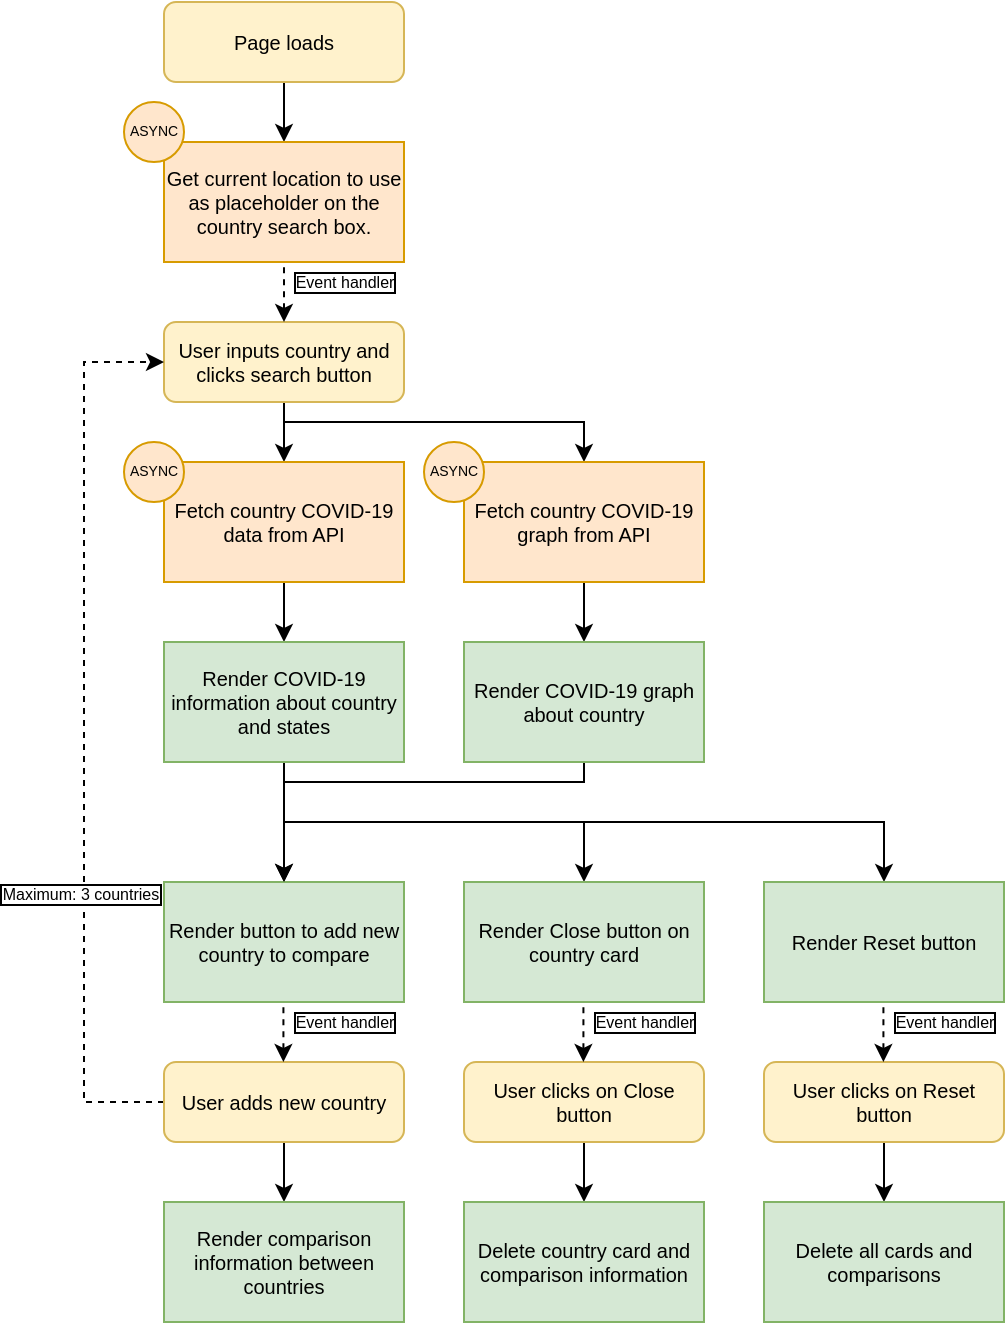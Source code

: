 <mxfile version="14.8.6" type="github">
  <diagram id="C5RBs43oDa-KdzZeNtuy" name="Page-1">
    <mxGraphModel dx="1181" dy="663" grid="1" gridSize="10" guides="1" tooltips="1" connect="1" arrows="1" fold="1" page="1" pageScale="1" pageWidth="827" pageHeight="1169" math="0" shadow="0">
      <root>
        <mxCell id="WIyWlLk6GJQsqaUBKTNV-0" />
        <mxCell id="WIyWlLk6GJQsqaUBKTNV-1" parent="WIyWlLk6GJQsqaUBKTNV-0" />
        <mxCell id="nCoyNoLL6VT5nCh0kXBd-9" style="edgeStyle=orthogonalEdgeStyle;rounded=0;orthogonalLoop=1;jettySize=auto;html=1;exitX=0.5;exitY=1;exitDx=0;exitDy=0;fontSize=7;" edge="1" parent="WIyWlLk6GJQsqaUBKTNV-1" source="WIyWlLk6GJQsqaUBKTNV-3" target="nCoyNoLL6VT5nCh0kXBd-0">
          <mxGeometry relative="1" as="geometry" />
        </mxCell>
        <mxCell id="WIyWlLk6GJQsqaUBKTNV-3" value="Page loads" style="rounded=1;whiteSpace=wrap;html=1;fontSize=10;glass=0;strokeWidth=1;shadow=0;fillColor=#fff2cc;strokeColor=#d6b656;" parent="WIyWlLk6GJQsqaUBKTNV-1" vertex="1">
          <mxGeometry x="160" y="100" width="120" height="40" as="geometry" />
        </mxCell>
        <mxCell id="nCoyNoLL6VT5nCh0kXBd-0" value="Get current location to use as placeholder on the country search box." style="rounded=0;whiteSpace=wrap;html=1;fontSize=10;fillColor=#ffe6cc;strokeColor=#d79b00;" vertex="1" parent="WIyWlLk6GJQsqaUBKTNV-1">
          <mxGeometry x="160" y="170" width="120" height="60" as="geometry" />
        </mxCell>
        <mxCell id="nCoyNoLL6VT5nCh0kXBd-2" value="ASYNC" style="ellipse;whiteSpace=wrap;html=1;aspect=fixed;fontSize=7;fillColor=#ffe6cc;strokeColor=#d79b00;" vertex="1" parent="WIyWlLk6GJQsqaUBKTNV-1">
          <mxGeometry x="140" y="150" width="30" height="30" as="geometry" />
        </mxCell>
        <mxCell id="nCoyNoLL6VT5nCh0kXBd-8" style="edgeStyle=orthogonalEdgeStyle;rounded=0;orthogonalLoop=1;jettySize=auto;html=1;exitX=0.5;exitY=1;exitDx=0;exitDy=0;entryX=0.5;entryY=0;entryDx=0;entryDy=0;fontSize=7;" edge="1" parent="WIyWlLk6GJQsqaUBKTNV-1" source="nCoyNoLL6VT5nCh0kXBd-4" target="nCoyNoLL6VT5nCh0kXBd-6">
          <mxGeometry relative="1" as="geometry" />
        </mxCell>
        <mxCell id="nCoyNoLL6VT5nCh0kXBd-18" style="edgeStyle=orthogonalEdgeStyle;rounded=0;orthogonalLoop=1;jettySize=auto;html=1;exitX=0.5;exitY=1;exitDx=0;exitDy=0;fontSize=7;startArrow=none;startFill=0;" edge="1" parent="WIyWlLk6GJQsqaUBKTNV-1" source="nCoyNoLL6VT5nCh0kXBd-4" target="nCoyNoLL6VT5nCh0kXBd-16">
          <mxGeometry relative="1" as="geometry">
            <Array as="points">
              <mxPoint x="220" y="310" />
              <mxPoint x="370" y="310" />
            </Array>
          </mxGeometry>
        </mxCell>
        <mxCell id="nCoyNoLL6VT5nCh0kXBd-4" value="User inputs country and clicks search button" style="rounded=1;whiteSpace=wrap;html=1;fontSize=10;glass=0;strokeWidth=1;shadow=0;fillColor=#fff2cc;strokeColor=#d6b656;" vertex="1" parent="WIyWlLk6GJQsqaUBKTNV-1">
          <mxGeometry x="160" y="260" width="120" height="40" as="geometry" />
        </mxCell>
        <mxCell id="nCoyNoLL6VT5nCh0kXBd-5" value="Event handler" style="endArrow=none;dashed=1;html=1;fontSize=8;exitX=0.5;exitY=0;exitDx=0;exitDy=0;entryX=0.5;entryY=1;entryDx=0;entryDy=0;startArrow=classic;startFill=1;labelBorderColor=#000000;" edge="1" parent="WIyWlLk6GJQsqaUBKTNV-1" source="nCoyNoLL6VT5nCh0kXBd-4" target="nCoyNoLL6VT5nCh0kXBd-0">
          <mxGeometry x="0.333" y="-30" width="50" height="50" relative="1" as="geometry">
            <mxPoint x="370" y="310" as="sourcePoint" />
            <mxPoint x="420" y="260" as="targetPoint" />
            <mxPoint as="offset" />
          </mxGeometry>
        </mxCell>
        <mxCell id="nCoyNoLL6VT5nCh0kXBd-12" style="edgeStyle=orthogonalEdgeStyle;rounded=0;orthogonalLoop=1;jettySize=auto;html=1;exitX=0.5;exitY=1;exitDx=0;exitDy=0;fontSize=7;startArrow=none;startFill=0;" edge="1" parent="WIyWlLk6GJQsqaUBKTNV-1" source="nCoyNoLL6VT5nCh0kXBd-6" target="nCoyNoLL6VT5nCh0kXBd-11">
          <mxGeometry relative="1" as="geometry" />
        </mxCell>
        <mxCell id="nCoyNoLL6VT5nCh0kXBd-6" value="Fetch country COVID-19 data from API" style="rounded=0;whiteSpace=wrap;html=1;fontSize=10;fillColor=#ffe6cc;strokeColor=#d79b00;" vertex="1" parent="WIyWlLk6GJQsqaUBKTNV-1">
          <mxGeometry x="160" y="330" width="120" height="60" as="geometry" />
        </mxCell>
        <mxCell id="nCoyNoLL6VT5nCh0kXBd-7" value="ASYNC" style="ellipse;whiteSpace=wrap;html=1;aspect=fixed;fontSize=7;fillColor=#ffe6cc;strokeColor=#d79b00;" vertex="1" parent="WIyWlLk6GJQsqaUBKTNV-1">
          <mxGeometry x="140" y="320" width="30" height="30" as="geometry" />
        </mxCell>
        <mxCell id="nCoyNoLL6VT5nCh0kXBd-14" style="edgeStyle=orthogonalEdgeStyle;rounded=0;orthogonalLoop=1;jettySize=auto;html=1;exitX=0.5;exitY=1;exitDx=0;exitDy=0;entryX=0.5;entryY=0;entryDx=0;entryDy=0;fontSize=7;startArrow=none;startFill=0;" edge="1" parent="WIyWlLk6GJQsqaUBKTNV-1" source="nCoyNoLL6VT5nCh0kXBd-11" target="nCoyNoLL6VT5nCh0kXBd-13">
          <mxGeometry relative="1" as="geometry" />
        </mxCell>
        <mxCell id="nCoyNoLL6VT5nCh0kXBd-26" style="edgeStyle=orthogonalEdgeStyle;rounded=0;orthogonalLoop=1;jettySize=auto;html=1;exitX=0.5;exitY=1;exitDx=0;exitDy=0;entryX=0.5;entryY=0;entryDx=0;entryDy=0;fontSize=8;startArrow=none;startFill=0;" edge="1" parent="WIyWlLk6GJQsqaUBKTNV-1" source="nCoyNoLL6VT5nCh0kXBd-11" target="nCoyNoLL6VT5nCh0kXBd-23">
          <mxGeometry relative="1" as="geometry" />
        </mxCell>
        <mxCell id="nCoyNoLL6VT5nCh0kXBd-27" style="edgeStyle=orthogonalEdgeStyle;rounded=0;orthogonalLoop=1;jettySize=auto;html=1;exitX=0.5;exitY=1;exitDx=0;exitDy=0;fontSize=8;startArrow=none;startFill=0;" edge="1" parent="WIyWlLk6GJQsqaUBKTNV-1" source="nCoyNoLL6VT5nCh0kXBd-11" target="nCoyNoLL6VT5nCh0kXBd-25">
          <mxGeometry relative="1" as="geometry" />
        </mxCell>
        <mxCell id="nCoyNoLL6VT5nCh0kXBd-11" value="&lt;span style=&quot;color: rgb(0 , 0 , 0) ; font-family: &amp;#34;helvetica&amp;#34; ; font-size: 10px ; font-style: normal ; font-weight: 400 ; letter-spacing: normal ; text-align: center ; text-indent: 0px ; text-transform: none ; word-spacing: 0px ; display: inline ; float: none&quot;&gt;Render COVID-19 information about country and states&lt;/span&gt;" style="rounded=0;whiteSpace=wrap;html=1;fontSize=7;fillColor=#d5e8d4;strokeColor=#82b366;labelBackgroundColor=none;" vertex="1" parent="WIyWlLk6GJQsqaUBKTNV-1">
          <mxGeometry x="160" y="420" width="120" height="60" as="geometry" />
        </mxCell>
        <mxCell id="nCoyNoLL6VT5nCh0kXBd-15" style="edgeStyle=orthogonalEdgeStyle;rounded=0;orthogonalLoop=1;jettySize=auto;html=1;exitX=0;exitY=0.5;exitDx=0;exitDy=0;entryX=0;entryY=0.5;entryDx=0;entryDy=0;fontSize=7;startArrow=none;startFill=0;dashed=1;" edge="1" parent="WIyWlLk6GJQsqaUBKTNV-1" source="nCoyNoLL6VT5nCh0kXBd-28" target="nCoyNoLL6VT5nCh0kXBd-4">
          <mxGeometry relative="1" as="geometry">
            <Array as="points">
              <mxPoint x="120" y="650" />
              <mxPoint x="120" y="280" />
            </Array>
          </mxGeometry>
        </mxCell>
        <mxCell id="nCoyNoLL6VT5nCh0kXBd-22" value="Maximum: 3 countries" style="edgeLabel;html=1;align=center;verticalAlign=middle;resizable=0;points=[];fontSize=8;labelBackgroundColor=#ffffff;labelBorderColor=#000000;" vertex="1" connectable="0" parent="nCoyNoLL6VT5nCh0kXBd-15">
          <mxGeometry x="0.181" y="2" relative="1" as="geometry">
            <mxPoint y="121" as="offset" />
          </mxGeometry>
        </mxCell>
        <mxCell id="nCoyNoLL6VT5nCh0kXBd-13" value="&lt;span style=&quot;color: rgb(0 , 0 , 0) ; font-family: &amp;#34;helvetica&amp;#34; ; font-size: 10px ; font-style: normal ; font-weight: 400 ; letter-spacing: normal ; text-align: center ; text-indent: 0px ; text-transform: none ; word-spacing: 0px ; display: inline ; float: none&quot;&gt;Render button to add new country to compare&lt;/span&gt;" style="rounded=0;whiteSpace=wrap;html=1;fontSize=7;fillColor=#d5e8d4;strokeColor=#82b366;labelBackgroundColor=none;" vertex="1" parent="WIyWlLk6GJQsqaUBKTNV-1">
          <mxGeometry x="160" y="540" width="120" height="60" as="geometry" />
        </mxCell>
        <mxCell id="nCoyNoLL6VT5nCh0kXBd-20" style="edgeStyle=orthogonalEdgeStyle;rounded=0;orthogonalLoop=1;jettySize=auto;html=1;exitX=0.5;exitY=1;exitDx=0;exitDy=0;entryX=0.5;entryY=0;entryDx=0;entryDy=0;fontSize=7;startArrow=none;startFill=0;" edge="1" parent="WIyWlLk6GJQsqaUBKTNV-1" source="nCoyNoLL6VT5nCh0kXBd-16" target="nCoyNoLL6VT5nCh0kXBd-19">
          <mxGeometry relative="1" as="geometry" />
        </mxCell>
        <mxCell id="nCoyNoLL6VT5nCh0kXBd-16" value="Fetch country COVID-19 graph from API" style="rounded=0;whiteSpace=wrap;html=1;fontSize=10;fillColor=#ffe6cc;strokeColor=#d79b00;" vertex="1" parent="WIyWlLk6GJQsqaUBKTNV-1">
          <mxGeometry x="310" y="330" width="120" height="60" as="geometry" />
        </mxCell>
        <mxCell id="nCoyNoLL6VT5nCh0kXBd-17" value="ASYNC" style="ellipse;whiteSpace=wrap;html=1;aspect=fixed;fontSize=7;fillColor=#ffe6cc;strokeColor=#d79b00;" vertex="1" parent="WIyWlLk6GJQsqaUBKTNV-1">
          <mxGeometry x="290" y="320" width="30" height="30" as="geometry" />
        </mxCell>
        <mxCell id="nCoyNoLL6VT5nCh0kXBd-21" style="edgeStyle=orthogonalEdgeStyle;rounded=0;orthogonalLoop=1;jettySize=auto;html=1;exitX=0.5;exitY=1;exitDx=0;exitDy=0;fontSize=7;startArrow=none;startFill=0;" edge="1" parent="WIyWlLk6GJQsqaUBKTNV-1" source="nCoyNoLL6VT5nCh0kXBd-19" target="nCoyNoLL6VT5nCh0kXBd-13">
          <mxGeometry relative="1" as="geometry">
            <Array as="points">
              <mxPoint x="370" y="490" />
              <mxPoint x="220" y="490" />
            </Array>
          </mxGeometry>
        </mxCell>
        <mxCell id="nCoyNoLL6VT5nCh0kXBd-19" value="&lt;span style=&quot;color: rgb(0 , 0 , 0) ; font-family: &amp;#34;helvetica&amp;#34; ; font-size: 10px ; font-style: normal ; font-weight: 400 ; letter-spacing: normal ; text-align: center ; text-indent: 0px ; text-transform: none ; word-spacing: 0px ; display: inline ; float: none&quot;&gt;Render COVID-19 graph about country&lt;/span&gt;" style="rounded=0;whiteSpace=wrap;html=1;fontSize=7;fillColor=#d5e8d4;strokeColor=#82b366;labelBackgroundColor=none;" vertex="1" parent="WIyWlLk6GJQsqaUBKTNV-1">
          <mxGeometry x="310" y="420" width="120" height="60" as="geometry" />
        </mxCell>
        <mxCell id="nCoyNoLL6VT5nCh0kXBd-23" value="&lt;span style=&quot;color: rgb(0 , 0 , 0) ; font-family: &amp;#34;helvetica&amp;#34; ; font-size: 10px ; font-style: normal ; font-weight: 400 ; letter-spacing: normal ; text-align: center ; text-indent: 0px ; text-transform: none ; word-spacing: 0px ; display: inline ; float: none&quot;&gt;Render Close button on country card&lt;/span&gt;" style="rounded=0;whiteSpace=wrap;html=1;fontSize=7;fillColor=#d5e8d4;strokeColor=#82b366;labelBackgroundColor=none;" vertex="1" parent="WIyWlLk6GJQsqaUBKTNV-1">
          <mxGeometry x="310" y="540" width="120" height="60" as="geometry" />
        </mxCell>
        <mxCell id="nCoyNoLL6VT5nCh0kXBd-25" value="&lt;span style=&quot;color: rgb(0 , 0 , 0) ; font-family: &amp;#34;helvetica&amp;#34; ; font-size: 10px ; font-style: normal ; font-weight: 400 ; letter-spacing: normal ; text-align: center ; text-indent: 0px ; text-transform: none ; word-spacing: 0px ; display: inline ; float: none&quot;&gt;Render Reset button&lt;/span&gt;" style="rounded=0;whiteSpace=wrap;html=1;fontSize=7;fillColor=#d5e8d4;strokeColor=#82b366;labelBackgroundColor=none;" vertex="1" parent="WIyWlLk6GJQsqaUBKTNV-1">
          <mxGeometry x="460" y="540" width="120" height="60" as="geometry" />
        </mxCell>
        <mxCell id="nCoyNoLL6VT5nCh0kXBd-31" style="edgeStyle=orthogonalEdgeStyle;rounded=0;orthogonalLoop=1;jettySize=auto;html=1;exitX=0.5;exitY=1;exitDx=0;exitDy=0;entryX=0.5;entryY=0;entryDx=0;entryDy=0;fontSize=8;startArrow=none;startFill=0;" edge="1" parent="WIyWlLk6GJQsqaUBKTNV-1" source="nCoyNoLL6VT5nCh0kXBd-28" target="nCoyNoLL6VT5nCh0kXBd-30">
          <mxGeometry relative="1" as="geometry" />
        </mxCell>
        <mxCell id="nCoyNoLL6VT5nCh0kXBd-28" value="User adds new country" style="rounded=1;whiteSpace=wrap;html=1;fontSize=10;glass=0;strokeWidth=1;shadow=0;fillColor=#fff2cc;strokeColor=#d6b656;" vertex="1" parent="WIyWlLk6GJQsqaUBKTNV-1">
          <mxGeometry x="160" y="630" width="120" height="40" as="geometry" />
        </mxCell>
        <mxCell id="nCoyNoLL6VT5nCh0kXBd-29" value="Event handler" style="endArrow=none;dashed=1;html=1;fontSize=8;exitX=0.5;exitY=0;exitDx=0;exitDy=0;entryX=0.5;entryY=1;entryDx=0;entryDy=0;startArrow=classic;startFill=1;labelBorderColor=#000000;" edge="1" parent="WIyWlLk6GJQsqaUBKTNV-1">
          <mxGeometry x="0.333" y="-30" width="50" height="50" relative="1" as="geometry">
            <mxPoint x="219.71" y="630" as="sourcePoint" />
            <mxPoint x="219.71" y="600" as="targetPoint" />
            <mxPoint as="offset" />
          </mxGeometry>
        </mxCell>
        <mxCell id="nCoyNoLL6VT5nCh0kXBd-30" value="&lt;span style=&quot;color: rgb(0 , 0 , 0) ; font-family: &amp;#34;helvetica&amp;#34; ; font-size: 10px ; font-style: normal ; font-weight: 400 ; letter-spacing: normal ; text-align: center ; text-indent: 0px ; text-transform: none ; word-spacing: 0px ; display: inline ; float: none&quot;&gt;Render comparison information between countries&lt;/span&gt;" style="rounded=0;whiteSpace=wrap;html=1;fontSize=7;fillColor=#d5e8d4;strokeColor=#82b366;labelBackgroundColor=none;" vertex="1" parent="WIyWlLk6GJQsqaUBKTNV-1">
          <mxGeometry x="160" y="700" width="120" height="60" as="geometry" />
        </mxCell>
        <mxCell id="nCoyNoLL6VT5nCh0kXBd-38" style="edgeStyle=orthogonalEdgeStyle;rounded=0;orthogonalLoop=1;jettySize=auto;html=1;exitX=0.5;exitY=1;exitDx=0;exitDy=0;entryX=0.5;entryY=0;entryDx=0;entryDy=0;fontSize=8;startArrow=none;startFill=0;" edge="1" parent="WIyWlLk6GJQsqaUBKTNV-1" source="nCoyNoLL6VT5nCh0kXBd-32" target="nCoyNoLL6VT5nCh0kXBd-33">
          <mxGeometry relative="1" as="geometry" />
        </mxCell>
        <mxCell id="nCoyNoLL6VT5nCh0kXBd-32" value="User clicks on Close button" style="rounded=1;whiteSpace=wrap;html=1;fontSize=10;glass=0;strokeWidth=1;shadow=0;fillColor=#fff2cc;strokeColor=#d6b656;" vertex="1" parent="WIyWlLk6GJQsqaUBKTNV-1">
          <mxGeometry x="310" y="630" width="120" height="40" as="geometry" />
        </mxCell>
        <mxCell id="nCoyNoLL6VT5nCh0kXBd-33" value="&lt;span style=&quot;color: rgb(0 , 0 , 0) ; font-family: &amp;#34;helvetica&amp;#34; ; font-size: 10px ; font-style: normal ; font-weight: 400 ; letter-spacing: normal ; text-align: center ; text-indent: 0px ; text-transform: none ; word-spacing: 0px ; display: inline ; float: none&quot;&gt;Delete country card and comparison information&lt;/span&gt;" style="rounded=0;whiteSpace=wrap;html=1;fontSize=7;fillColor=#d5e8d4;strokeColor=#82b366;labelBackgroundColor=none;" vertex="1" parent="WIyWlLk6GJQsqaUBKTNV-1">
          <mxGeometry x="310" y="700" width="120" height="60" as="geometry" />
        </mxCell>
        <mxCell id="nCoyNoLL6VT5nCh0kXBd-39" style="edgeStyle=orthogonalEdgeStyle;rounded=0;orthogonalLoop=1;jettySize=auto;html=1;exitX=0.5;exitY=1;exitDx=0;exitDy=0;entryX=0.5;entryY=0;entryDx=0;entryDy=0;fontSize=8;startArrow=none;startFill=0;" edge="1" parent="WIyWlLk6GJQsqaUBKTNV-1" source="nCoyNoLL6VT5nCh0kXBd-34" target="nCoyNoLL6VT5nCh0kXBd-35">
          <mxGeometry relative="1" as="geometry" />
        </mxCell>
        <mxCell id="nCoyNoLL6VT5nCh0kXBd-34" value="User clicks on Reset button" style="rounded=1;whiteSpace=wrap;html=1;fontSize=10;glass=0;strokeWidth=1;shadow=0;fillColor=#fff2cc;strokeColor=#d6b656;" vertex="1" parent="WIyWlLk6GJQsqaUBKTNV-1">
          <mxGeometry x="460" y="630" width="120" height="40" as="geometry" />
        </mxCell>
        <mxCell id="nCoyNoLL6VT5nCh0kXBd-35" value="&lt;span style=&quot;color: rgb(0 , 0 , 0) ; font-family: &amp;#34;helvetica&amp;#34; ; font-size: 10px ; font-style: normal ; font-weight: 400 ; letter-spacing: normal ; text-align: center ; text-indent: 0px ; text-transform: none ; word-spacing: 0px ; display: inline ; float: none&quot;&gt;Delete all cards and comparisons&lt;/span&gt;" style="rounded=0;whiteSpace=wrap;html=1;fontSize=7;fillColor=#d5e8d4;strokeColor=#82b366;labelBackgroundColor=none;" vertex="1" parent="WIyWlLk6GJQsqaUBKTNV-1">
          <mxGeometry x="460" y="700" width="120" height="60" as="geometry" />
        </mxCell>
        <mxCell id="nCoyNoLL6VT5nCh0kXBd-36" value="Event handler" style="endArrow=none;dashed=1;html=1;fontSize=8;exitX=0.5;exitY=0;exitDx=0;exitDy=0;entryX=0.5;entryY=1;entryDx=0;entryDy=0;startArrow=classic;startFill=1;labelBorderColor=#000000;" edge="1" parent="WIyWlLk6GJQsqaUBKTNV-1">
          <mxGeometry x="0.333" y="-30" width="50" height="50" relative="1" as="geometry">
            <mxPoint x="369.71" y="630" as="sourcePoint" />
            <mxPoint x="369.71" y="600" as="targetPoint" />
            <mxPoint as="offset" />
          </mxGeometry>
        </mxCell>
        <mxCell id="nCoyNoLL6VT5nCh0kXBd-37" value="Event handler" style="endArrow=none;dashed=1;html=1;fontSize=8;exitX=0.5;exitY=0;exitDx=0;exitDy=0;entryX=0.5;entryY=1;entryDx=0;entryDy=0;startArrow=classic;startFill=1;labelBorderColor=#000000;" edge="1" parent="WIyWlLk6GJQsqaUBKTNV-1">
          <mxGeometry x="0.333" y="-30" width="50" height="50" relative="1" as="geometry">
            <mxPoint x="519.71" y="630" as="sourcePoint" />
            <mxPoint x="519.71" y="600" as="targetPoint" />
            <mxPoint as="offset" />
          </mxGeometry>
        </mxCell>
      </root>
    </mxGraphModel>
  </diagram>
</mxfile>
